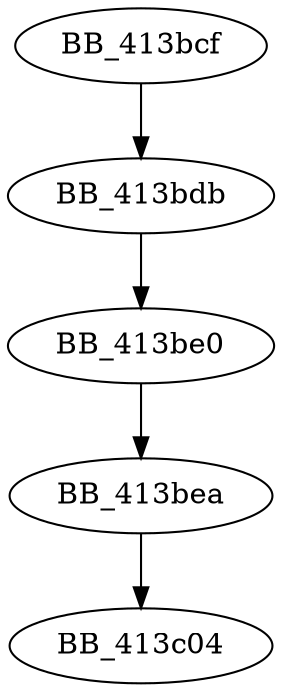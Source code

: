 DiGraph __callthreadstartex{
BB_413bcf->BB_413bdb
BB_413bdb->BB_413be0
BB_413be0->BB_413bea
BB_413bea->BB_413c04
}
